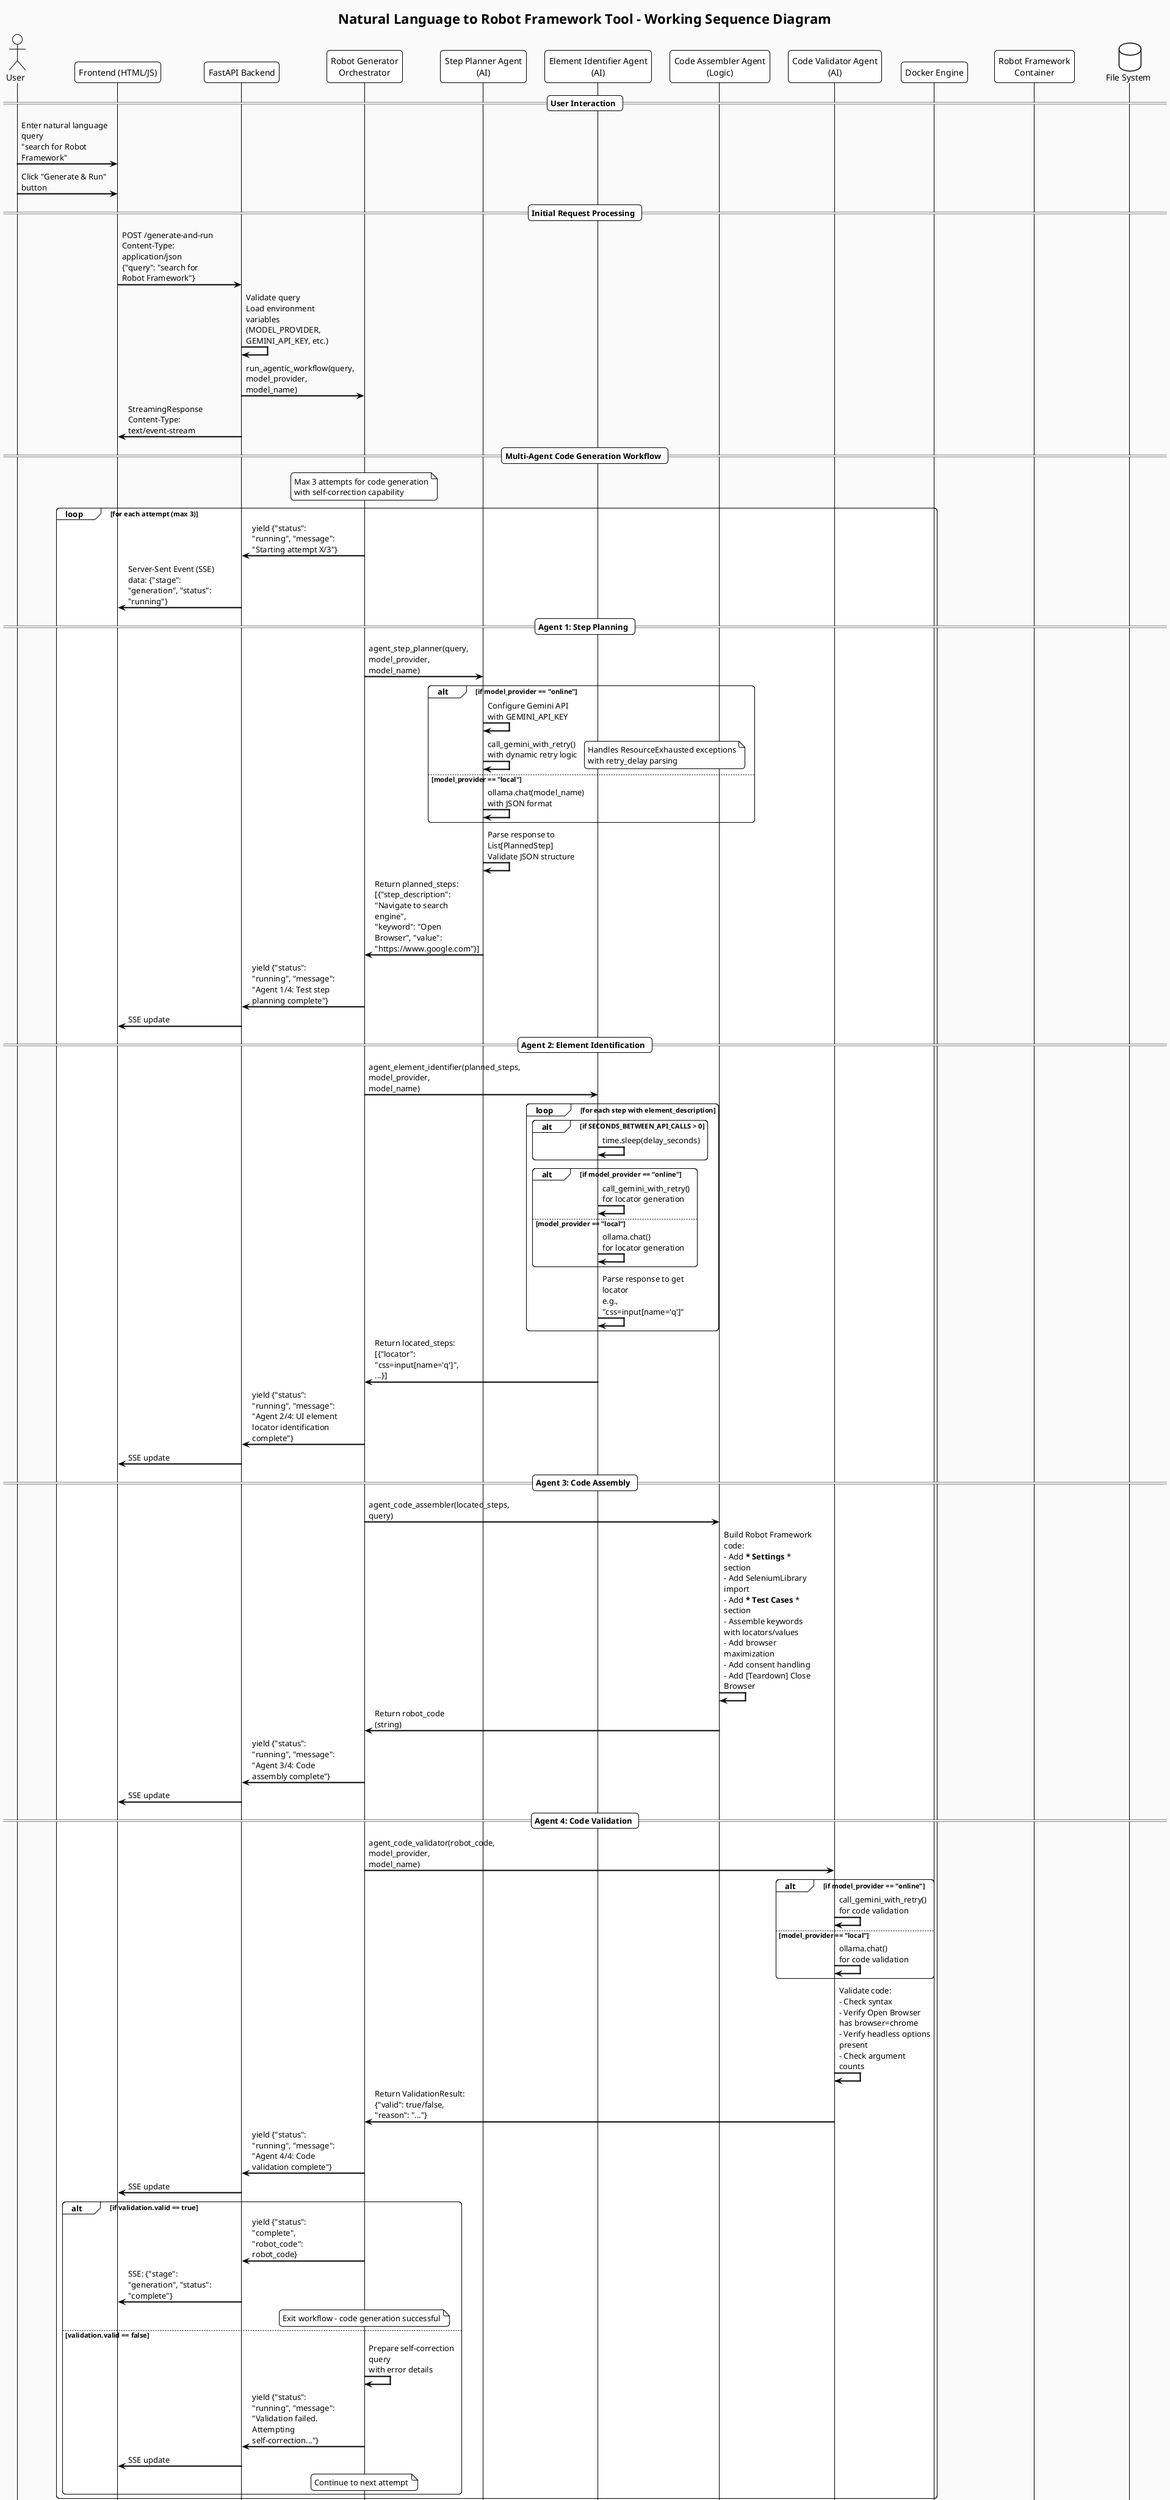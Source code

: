 @startuml Natural Language to Robot Framework - Sequence Diagram
!theme plain
skinparam backgroundColor #FAFAFA
skinparam sequenceArrowThickness 2
skinparam roundcorner 10
skinparam maxMessageSize 150

title Natural Language to Robot Framework Tool - Working Sequence Diagram

actor User as U
participant "Frontend (HTML/JS)" as FE
participant "FastAPI Backend" as API
participant "Robot Generator\nOrchestrator" as RG
participant "Step Planner Agent\n(AI)" as SPA
participant "Element Identifier Agent\n(AI)" as EIA
participant "Code Assembler Agent\n(Logic)" as CAA
participant "Code Validator Agent\n(AI)" as CVA
participant "Docker Engine" as DE
participant "Robot Framework\nContainer" as RFC
database "File System" as FS

== User Interaction ==
U -> FE: Enter natural language query\n"search for Robot Framework"
U -> FE: Click "Generate & Run" button

== Initial Request Processing ==
FE -> API: POST /generate-and-run\nContent-Type: application/json\n{"query": "search for Robot Framework"}
API -> API: Validate query\nLoad environment variables\n(MODEL_PROVIDER, GEMINI_API_KEY, etc.)
API -> RG: run_agentic_workflow(query, model_provider, model_name)
API -> FE: StreamingResponse\nContent-Type: text/event-stream

== Multi-Agent Code Generation Workflow ==
note over RG: Max 3 attempts for code generation\nwith self-correction capability

loop for each attempt (max 3)
    
    RG -> API: yield {"status": "running", "message": "Starting attempt X/3"}
    API -> FE: Server-Sent Event (SSE)\ndata: {"stage": "generation", "status": "running"}
    
    == Agent 1: Step Planning ==
    RG -> SPA: agent_step_planner(query, model_provider, model_name)
    
    alt if model_provider == "online"
        SPA -> SPA: Configure Gemini API\nwith GEMINI_API_KEY
        SPA -> SPA: call_gemini_with_retry()\nwith dynamic retry logic
        note right: Handles ResourceExhausted exceptions\nwith retry_delay parsing
    else model_provider == "local"
        SPA -> SPA: ollama.chat(model_name)\nwith JSON format
    end
    
    SPA -> SPA: Parse response to List[PlannedStep]\nValidate JSON structure
    SPA -> RG: Return planned_steps:\n[{"step_description": "Navigate to search engine",\n"keyword": "Open Browser", "value": "https://www.google.com"}]
    
    RG -> API: yield {"status": "running", "message": "Agent 1/4: Test step planning complete"}
    API -> FE: SSE update
    
    == Agent 2: Element Identification ==
    RG -> EIA: agent_element_identifier(planned_steps, model_provider, model_name)
    
    loop for each step with element_description
        alt if SECONDS_BETWEEN_API_CALLS > 0
            EIA -> EIA: time.sleep(delay_seconds)
        end
        
        alt if model_provider == "online"
            EIA -> EIA: call_gemini_with_retry()\nfor locator generation
        else model_provider == "local"
            EIA -> EIA: ollama.chat()\nfor locator generation
        end
        
        EIA -> EIA: Parse response to get locator\ne.g., "css=input[name='q']"
    end
    
    EIA -> RG: Return located_steps:\n[{"locator": "css=input[name='q']", ...}]
    
    RG -> API: yield {"status": "running", "message": "Agent 2/4: UI element locator identification complete"}
    API -> FE: SSE update
    
    == Agent 3: Code Assembly ==
    RG -> CAA: agent_code_assembler(located_steps, query)
    CAA -> CAA: Build Robot Framework code:\n- Add *** Settings *** section\n- Add SeleniumLibrary import\n- Add *** Test Cases *** section\n- Assemble keywords with locators/values\n- Add browser maximization\n- Add consent handling\n- Add [Teardown] Close Browser
    CAA -> RG: Return robot_code (string)
    
    RG -> API: yield {"status": "running", "message": "Agent 3/4: Code assembly complete"}
    API -> FE: SSE update
    
    == Agent 4: Code Validation ==
    RG -> CVA: agent_code_validator(robot_code, model_provider, model_name)
    
    alt if model_provider == "online"
        CVA -> CVA: call_gemini_with_retry()\nfor code validation
    else model_provider == "local"
        CVA -> CVA: ollama.chat()\nfor code validation
    end
    
    CVA -> CVA: Validate code:\n- Check syntax\n- Verify Open Browser has browser=chrome\n- Verify headless options present\n- Check argument counts
    CVA -> RG: Return ValidationResult:\n{"valid": true/false, "reason": "..."}
    
    RG -> API: yield {"status": "running", "message": "Agent 4/4: Code validation complete"}
    API -> FE: SSE update
    
    alt if validation.valid == true
        RG -> API: yield {"status": "complete", "robot_code": robot_code}
        API -> FE: SSE: {"stage": "generation", "status": "complete"}
        note over RG: Exit workflow - code generation successful
    else validation.valid == false
        RG -> RG: Prepare self-correction query\nwith error details
        RG -> API: yield {"status": "running", "message": "Validation failed. Attempting self-correction..."}
        API -> FE: SSE update
        note over RG: Continue to next attempt
    end
end

alt if max attempts reached without success
    RG -> API: yield {"status": "error", "message": "Failed to generate valid code"}
    API -> FE: SSE: {"stage": "generation", "status": "error"}
    note over API: End workflow with error
end

== Robot Framework Test Execution ==
API -> API: Generate unique run_id (UUID)
API -> FS: Create directory: robot_tests/{run_id}/
API -> FS: Write robot_code to test.robot file

API -> FE: SSE: {"stage": "execution", "status": "running", "message": "Building container image"}

== Docker Image Building ==
API -> DE: client.images.build()\npath: robot_tests/\ntag: robot-test-runner:latest
DE -> DE: Build Docker image from Dockerfile\nInstall Robot Framework\nInstall SeleniumLibrary\nInstall Chrome dependencies
DE -> API: Image build complete

API -> FE: SSE: {"stage": "execution", "status": "running", "message": "Executing test inside container"}

== Docker Container Execution ==
API -> DE: client.containers.run()\nimage: robot-test-runner:latest\ncommand: ["robot", "--outputdir", "/app/robot_tests/{run_id}", "robot_tests/{run_id}/test.robot"]\nvolumes: {robot_tests_dir: '/app/robot_tests'}\nauto_remove: True

DE -> RFC: Start container with Robot Framework
RFC -> RFC: Execute robot command:\n- Parse test.robot file\n- Start Chrome browser (headless)\n- Execute test steps\n- Generate reports (log.html, report.html, output.xml)

alt if tests pass (exit code 0)
    RFC -> DE: Container exits with code 0
    DE -> API: Return stdout/stderr logs
    API -> FS: Check for generated reports
    API -> FE: SSE: {"stage": "execution", "status": "complete",\n"result": {"logs": "...", "log_html": "/reports/{run_id}/log.html"}}
    
else if tests fail (exit code != 0) but reports generated
    RFC -> DE: Container exits with non-zero code
    DE -> API: ContainerError with exit status
    API -> FS: Check if log.html exists
    API -> FE: SSE: {"stage": "execution", "status": "complete",\n"message": "Some tests failed", "result": {...}}
    
else if system error (no reports generated)
    RFC -> DE: Container exits with error
    DE -> API: ContainerError
    API -> FS: Check if log.html exists (doesn't exist)
    API -> FE: SSE: {"stage": "execution", "status": "error",\n"message": "Docker container failed before Robot Framework could generate reports"}
end

== Frontend Response Handling ==
FE -> FE: Process SSE events:\n- Update progress indicators\n- Display generated robot code\n- Show execution logs\n- Enable download button

== Static File Serving ==
alt if user requests reports
    FE -> API: GET /reports/{run_id}/log.html
    API -> FS: Serve static file from robot_tests directory
    FS -> API: Return HTML report
    API -> FE: Serve report file
end

== Download Functionality ==
alt if user clicks download
    FE -> FE: Create blob from robot_code
    FE -> FE: Trigger download as test.robot
end

== Error Handling Throughout ==
note over API: All API errors are caught and returned as:\n{"stage": "generation/execution", "status": "error", "message": "..."}
note over FE: Frontend displays errors in execution logs section
note over RG: Self-correction mechanism attempts up to 3 times\nbefore giving up on code generation

@enduml
